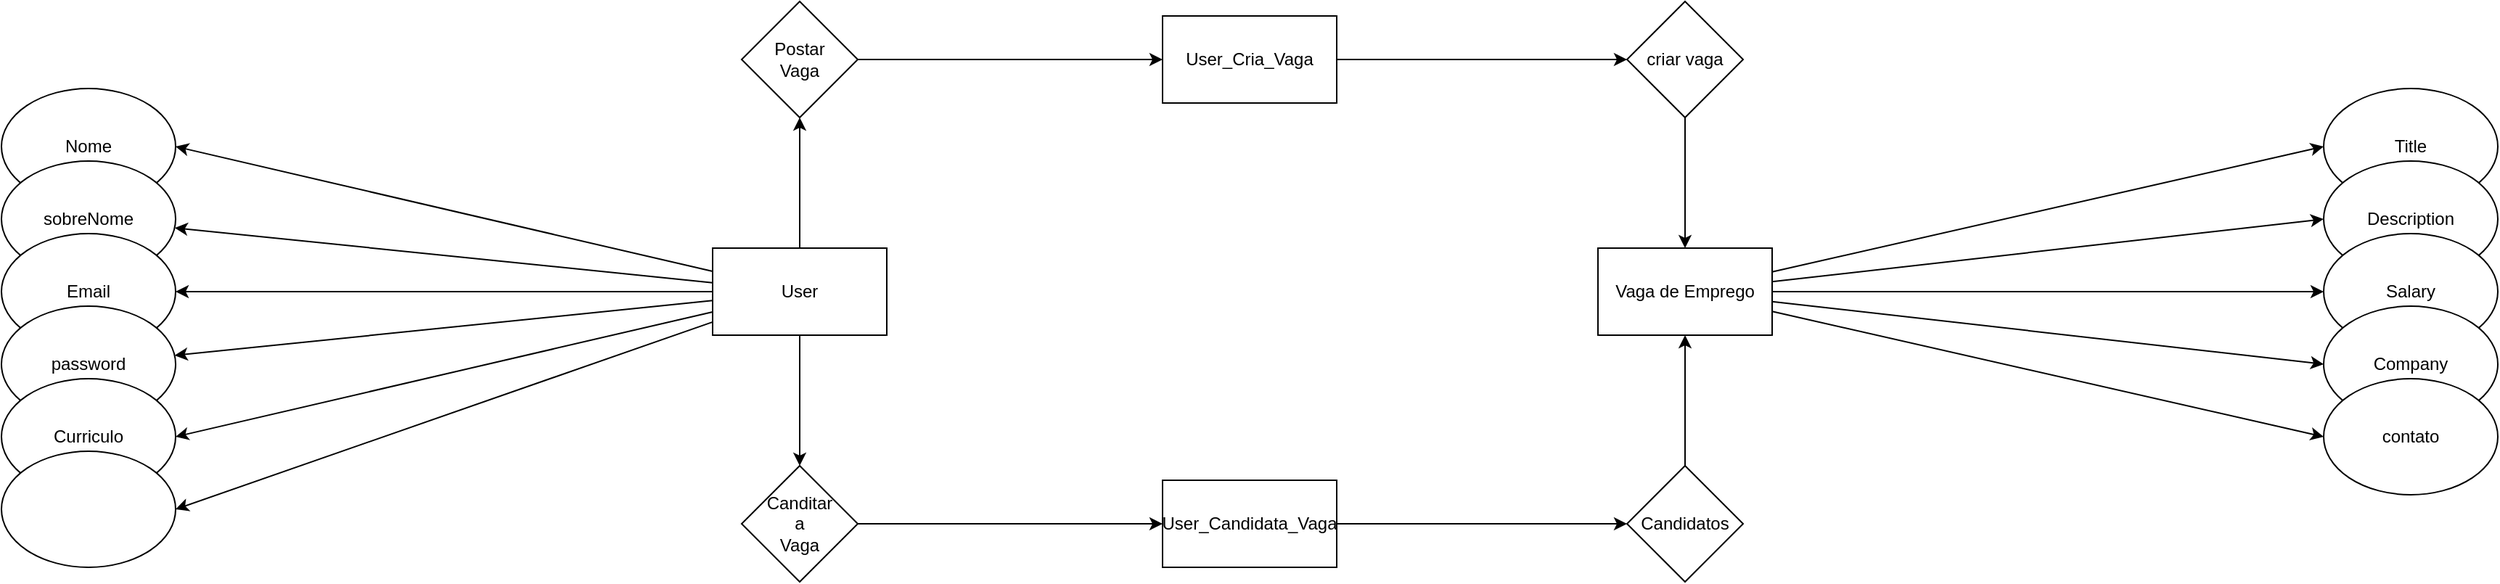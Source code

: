 <mxfile version="14.2.9" type="github">
  <diagram id="xmCxQG31XjxeBzIBx1Ow" name="Page-1">
    <mxGraphModel dx="2557" dy="913" grid="1" gridSize="10" guides="1" tooltips="1" connect="1" arrows="1" fold="1" page="1" pageScale="1" pageWidth="827" pageHeight="1169" math="0" shadow="0">
      <root>
        <mxCell id="0" />
        <mxCell id="1" parent="0" />
        <mxCell id="ivjKGOGawqRkiN9mJyHl-38" value="Title&lt;br&gt;" style="ellipse;whiteSpace=wrap;html=1;" vertex="1" parent="1">
          <mxGeometry x="1170" y="260" width="120" height="80" as="geometry" />
        </mxCell>
        <mxCell id="ivjKGOGawqRkiN9mJyHl-9" style="edgeStyle=orthogonalEdgeStyle;rounded=0;orthogonalLoop=1;jettySize=auto;html=1;entryX=0.5;entryY=1;entryDx=0;entryDy=0;" edge="1" parent="1" source="ivjKGOGawqRkiN9mJyHl-1" target="ivjKGOGawqRkiN9mJyHl-7">
          <mxGeometry relative="1" as="geometry" />
        </mxCell>
        <mxCell id="ivjKGOGawqRkiN9mJyHl-16" style="edgeStyle=orthogonalEdgeStyle;rounded=0;orthogonalLoop=1;jettySize=auto;html=1;entryX=0.5;entryY=0;entryDx=0;entryDy=0;" edge="1" parent="1" source="ivjKGOGawqRkiN9mJyHl-1" target="ivjKGOGawqRkiN9mJyHl-15">
          <mxGeometry relative="1" as="geometry" />
        </mxCell>
        <mxCell id="ivjKGOGawqRkiN9mJyHl-27" style="edgeStyle=none;rounded=0;orthogonalLoop=1;jettySize=auto;html=1;" edge="1" parent="1" source="ivjKGOGawqRkiN9mJyHl-1" target="ivjKGOGawqRkiN9mJyHl-22">
          <mxGeometry relative="1" as="geometry" />
        </mxCell>
        <mxCell id="ivjKGOGawqRkiN9mJyHl-28" style="edgeStyle=none;rounded=0;orthogonalLoop=1;jettySize=auto;html=1;entryX=1;entryY=0.5;entryDx=0;entryDy=0;" edge="1" parent="1" source="ivjKGOGawqRkiN9mJyHl-1" target="ivjKGOGawqRkiN9mJyHl-23">
          <mxGeometry relative="1" as="geometry" />
        </mxCell>
        <mxCell id="ivjKGOGawqRkiN9mJyHl-29" style="edgeStyle=none;rounded=0;orthogonalLoop=1;jettySize=auto;html=1;" edge="1" parent="1" source="ivjKGOGawqRkiN9mJyHl-1" target="ivjKGOGawqRkiN9mJyHl-24">
          <mxGeometry relative="1" as="geometry" />
        </mxCell>
        <mxCell id="ivjKGOGawqRkiN9mJyHl-31" style="edgeStyle=none;rounded=0;orthogonalLoop=1;jettySize=auto;html=1;entryX=1;entryY=0.5;entryDx=0;entryDy=0;" edge="1" parent="1" source="ivjKGOGawqRkiN9mJyHl-1" target="ivjKGOGawqRkiN9mJyHl-25">
          <mxGeometry relative="1" as="geometry" />
        </mxCell>
        <mxCell id="ivjKGOGawqRkiN9mJyHl-32" style="edgeStyle=none;rounded=0;orthogonalLoop=1;jettySize=auto;html=1;entryX=1;entryY=0.5;entryDx=0;entryDy=0;" edge="1" parent="1" source="ivjKGOGawqRkiN9mJyHl-1" target="ivjKGOGawqRkiN9mJyHl-21">
          <mxGeometry relative="1" as="geometry" />
        </mxCell>
        <mxCell id="ivjKGOGawqRkiN9mJyHl-34" style="edgeStyle=none;rounded=0;orthogonalLoop=1;jettySize=auto;html=1;entryX=1;entryY=0.5;entryDx=0;entryDy=0;" edge="1" parent="1" source="ivjKGOGawqRkiN9mJyHl-1" target="ivjKGOGawqRkiN9mJyHl-33">
          <mxGeometry relative="1" as="geometry" />
        </mxCell>
        <mxCell id="ivjKGOGawqRkiN9mJyHl-1" value="User" style="rounded=0;whiteSpace=wrap;html=1;" vertex="1" parent="1">
          <mxGeometry x="60" y="370" width="120" height="60" as="geometry" />
        </mxCell>
        <mxCell id="ivjKGOGawqRkiN9mJyHl-40" style="edgeStyle=none;rounded=0;orthogonalLoop=1;jettySize=auto;html=1;entryX=0;entryY=0.5;entryDx=0;entryDy=0;" edge="1" parent="1" source="ivjKGOGawqRkiN9mJyHl-2" target="ivjKGOGawqRkiN9mJyHl-38">
          <mxGeometry relative="1" as="geometry" />
        </mxCell>
        <mxCell id="ivjKGOGawqRkiN9mJyHl-41" style="edgeStyle=none;rounded=0;orthogonalLoop=1;jettySize=auto;html=1;entryX=0;entryY=0.5;entryDx=0;entryDy=0;" edge="1" parent="1" source="ivjKGOGawqRkiN9mJyHl-2" target="ivjKGOGawqRkiN9mJyHl-35">
          <mxGeometry relative="1" as="geometry" />
        </mxCell>
        <mxCell id="ivjKGOGawqRkiN9mJyHl-42" style="edgeStyle=none;rounded=0;orthogonalLoop=1;jettySize=auto;html=1;entryX=0;entryY=0.5;entryDx=0;entryDy=0;" edge="1" parent="1" source="ivjKGOGawqRkiN9mJyHl-2" target="ivjKGOGawqRkiN9mJyHl-36">
          <mxGeometry relative="1" as="geometry" />
        </mxCell>
        <mxCell id="ivjKGOGawqRkiN9mJyHl-43" style="edgeStyle=none;rounded=0;orthogonalLoop=1;jettySize=auto;html=1;entryX=0;entryY=0.5;entryDx=0;entryDy=0;" edge="1" parent="1" source="ivjKGOGawqRkiN9mJyHl-2" target="ivjKGOGawqRkiN9mJyHl-37">
          <mxGeometry relative="1" as="geometry" />
        </mxCell>
        <mxCell id="ivjKGOGawqRkiN9mJyHl-44" style="edgeStyle=none;rounded=0;orthogonalLoop=1;jettySize=auto;html=1;entryX=0;entryY=0.5;entryDx=0;entryDy=0;" edge="1" parent="1" source="ivjKGOGawqRkiN9mJyHl-2" target="ivjKGOGawqRkiN9mJyHl-39">
          <mxGeometry relative="1" as="geometry" />
        </mxCell>
        <mxCell id="ivjKGOGawqRkiN9mJyHl-2" value="Vaga de Emprego&lt;br&gt;" style="rounded=0;whiteSpace=wrap;html=1;" vertex="1" parent="1">
          <mxGeometry x="670" y="370" width="120" height="60" as="geometry" />
        </mxCell>
        <mxCell id="ivjKGOGawqRkiN9mJyHl-14" style="edgeStyle=orthogonalEdgeStyle;rounded=0;orthogonalLoop=1;jettySize=auto;html=1;entryX=0;entryY=0.5;entryDx=0;entryDy=0;" edge="1" parent="1" source="ivjKGOGawqRkiN9mJyHl-3" target="ivjKGOGawqRkiN9mJyHl-11">
          <mxGeometry relative="1" as="geometry" />
        </mxCell>
        <mxCell id="ivjKGOGawqRkiN9mJyHl-3" value="User_Cria_Vaga" style="rounded=0;whiteSpace=wrap;html=1;" vertex="1" parent="1">
          <mxGeometry x="370" y="210" width="120" height="60" as="geometry" />
        </mxCell>
        <mxCell id="ivjKGOGawqRkiN9mJyHl-19" style="edgeStyle=orthogonalEdgeStyle;rounded=0;orthogonalLoop=1;jettySize=auto;html=1;entryX=0;entryY=0.5;entryDx=0;entryDy=0;" edge="1" parent="1" source="ivjKGOGawqRkiN9mJyHl-4" target="ivjKGOGawqRkiN9mJyHl-18">
          <mxGeometry relative="1" as="geometry" />
        </mxCell>
        <mxCell id="ivjKGOGawqRkiN9mJyHl-4" value="User_Candidata_Vaga" style="rounded=0;whiteSpace=wrap;html=1;" vertex="1" parent="1">
          <mxGeometry x="370" y="530" width="120" height="60" as="geometry" />
        </mxCell>
        <mxCell id="ivjKGOGawqRkiN9mJyHl-8" style="edgeStyle=orthogonalEdgeStyle;rounded=0;orthogonalLoop=1;jettySize=auto;html=1;entryX=0;entryY=0.5;entryDx=0;entryDy=0;" edge="1" parent="1" source="ivjKGOGawqRkiN9mJyHl-7" target="ivjKGOGawqRkiN9mJyHl-3">
          <mxGeometry relative="1" as="geometry" />
        </mxCell>
        <mxCell id="ivjKGOGawqRkiN9mJyHl-7" value="Postar&lt;br&gt;Vaga" style="rhombus;whiteSpace=wrap;html=1;" vertex="1" parent="1">
          <mxGeometry x="80" y="200" width="80" height="80" as="geometry" />
        </mxCell>
        <mxCell id="ivjKGOGawqRkiN9mJyHl-13" style="edgeStyle=orthogonalEdgeStyle;rounded=0;orthogonalLoop=1;jettySize=auto;html=1;entryX=0.5;entryY=0;entryDx=0;entryDy=0;" edge="1" parent="1" source="ivjKGOGawqRkiN9mJyHl-11" target="ivjKGOGawqRkiN9mJyHl-2">
          <mxGeometry relative="1" as="geometry" />
        </mxCell>
        <mxCell id="ivjKGOGawqRkiN9mJyHl-11" value="criar vaga" style="rhombus;whiteSpace=wrap;html=1;" vertex="1" parent="1">
          <mxGeometry x="690" y="200" width="80" height="80" as="geometry" />
        </mxCell>
        <mxCell id="ivjKGOGawqRkiN9mJyHl-17" style="edgeStyle=orthogonalEdgeStyle;rounded=0;orthogonalLoop=1;jettySize=auto;html=1;entryX=0;entryY=0.5;entryDx=0;entryDy=0;" edge="1" parent="1" source="ivjKGOGawqRkiN9mJyHl-15" target="ivjKGOGawqRkiN9mJyHl-4">
          <mxGeometry relative="1" as="geometry" />
        </mxCell>
        <mxCell id="ivjKGOGawqRkiN9mJyHl-15" value="Canditar&lt;br&gt;a&lt;br&gt;Vaga" style="rhombus;whiteSpace=wrap;html=1;" vertex="1" parent="1">
          <mxGeometry x="80" y="520" width="80" height="80" as="geometry" />
        </mxCell>
        <mxCell id="ivjKGOGawqRkiN9mJyHl-20" style="edgeStyle=orthogonalEdgeStyle;rounded=0;orthogonalLoop=1;jettySize=auto;html=1;" edge="1" parent="1" source="ivjKGOGawqRkiN9mJyHl-18" target="ivjKGOGawqRkiN9mJyHl-2">
          <mxGeometry relative="1" as="geometry" />
        </mxCell>
        <mxCell id="ivjKGOGawqRkiN9mJyHl-18" value="Candidatos" style="rhombus;whiteSpace=wrap;html=1;" vertex="1" parent="1">
          <mxGeometry x="690" y="520" width="80" height="80" as="geometry" />
        </mxCell>
        <mxCell id="ivjKGOGawqRkiN9mJyHl-21" value="Nome" style="ellipse;whiteSpace=wrap;html=1;" vertex="1" parent="1">
          <mxGeometry x="-430" y="260" width="120" height="80" as="geometry" />
        </mxCell>
        <mxCell id="ivjKGOGawqRkiN9mJyHl-22" value="sobreNome" style="ellipse;whiteSpace=wrap;html=1;" vertex="1" parent="1">
          <mxGeometry x="-430" y="310" width="120" height="80" as="geometry" />
        </mxCell>
        <mxCell id="ivjKGOGawqRkiN9mJyHl-23" value="Email" style="ellipse;whiteSpace=wrap;html=1;" vertex="1" parent="1">
          <mxGeometry x="-430" y="360" width="120" height="80" as="geometry" />
        </mxCell>
        <mxCell id="ivjKGOGawqRkiN9mJyHl-24" value="password" style="ellipse;whiteSpace=wrap;html=1;" vertex="1" parent="1">
          <mxGeometry x="-430" y="410" width="120" height="80" as="geometry" />
        </mxCell>
        <mxCell id="ivjKGOGawqRkiN9mJyHl-25" value="Curriculo" style="ellipse;whiteSpace=wrap;html=1;" vertex="1" parent="1">
          <mxGeometry x="-430" y="460" width="120" height="80" as="geometry" />
        </mxCell>
        <mxCell id="ivjKGOGawqRkiN9mJyHl-33" value="" style="ellipse;whiteSpace=wrap;html=1;" vertex="1" parent="1">
          <mxGeometry x="-430" y="510" width="120" height="80" as="geometry" />
        </mxCell>
        <mxCell id="ivjKGOGawqRkiN9mJyHl-35" value="Description" style="ellipse;whiteSpace=wrap;html=1;" vertex="1" parent="1">
          <mxGeometry x="1170" y="310" width="120" height="80" as="geometry" />
        </mxCell>
        <mxCell id="ivjKGOGawqRkiN9mJyHl-36" value="Salary" style="ellipse;whiteSpace=wrap;html=1;" vertex="1" parent="1">
          <mxGeometry x="1170" y="360" width="120" height="80" as="geometry" />
        </mxCell>
        <mxCell id="ivjKGOGawqRkiN9mJyHl-37" value="Company" style="ellipse;whiteSpace=wrap;html=1;" vertex="1" parent="1">
          <mxGeometry x="1170" y="410" width="120" height="80" as="geometry" />
        </mxCell>
        <mxCell id="ivjKGOGawqRkiN9mJyHl-39" value="contato" style="ellipse;whiteSpace=wrap;html=1;" vertex="1" parent="1">
          <mxGeometry x="1170" y="460" width="120" height="80" as="geometry" />
        </mxCell>
      </root>
    </mxGraphModel>
  </diagram>
</mxfile>
